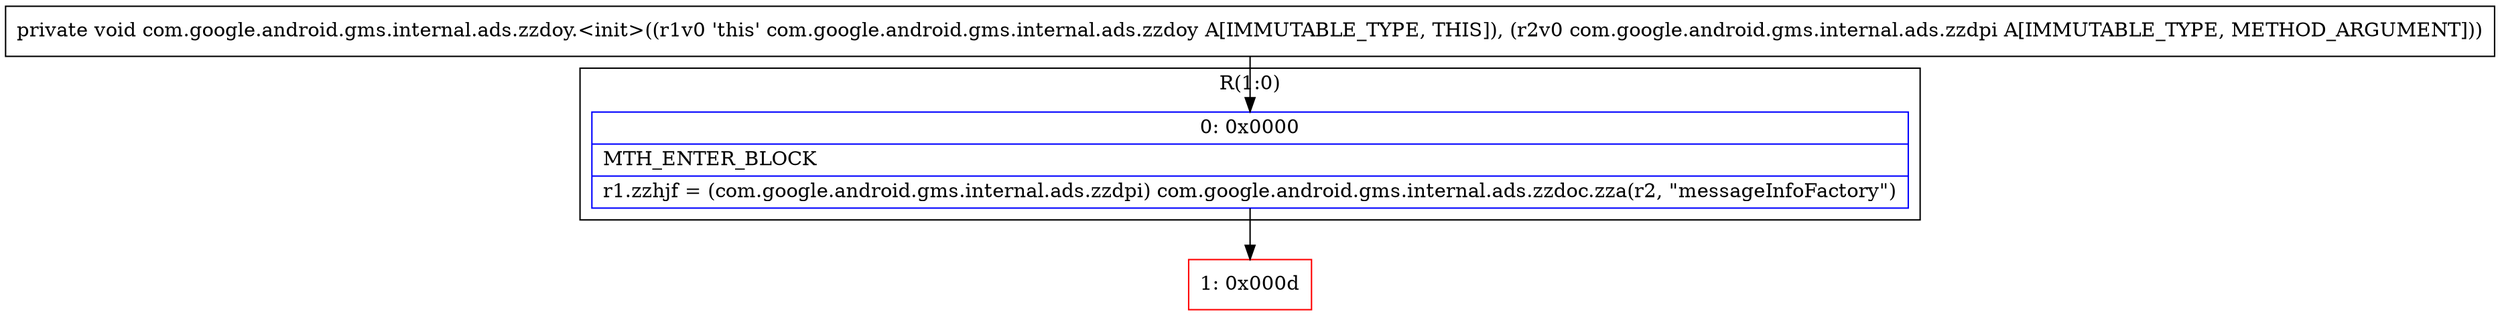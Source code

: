 digraph "CFG forcom.google.android.gms.internal.ads.zzdoy.\<init\>(Lcom\/google\/android\/gms\/internal\/ads\/zzdpi;)V" {
subgraph cluster_Region_1695197929 {
label = "R(1:0)";
node [shape=record,color=blue];
Node_0 [shape=record,label="{0\:\ 0x0000|MTH_ENTER_BLOCK\l|r1.zzhjf = (com.google.android.gms.internal.ads.zzdpi) com.google.android.gms.internal.ads.zzdoc.zza(r2, \"messageInfoFactory\")\l}"];
}
Node_1 [shape=record,color=red,label="{1\:\ 0x000d}"];
MethodNode[shape=record,label="{private void com.google.android.gms.internal.ads.zzdoy.\<init\>((r1v0 'this' com.google.android.gms.internal.ads.zzdoy A[IMMUTABLE_TYPE, THIS]), (r2v0 com.google.android.gms.internal.ads.zzdpi A[IMMUTABLE_TYPE, METHOD_ARGUMENT])) }"];
MethodNode -> Node_0;
Node_0 -> Node_1;
}

